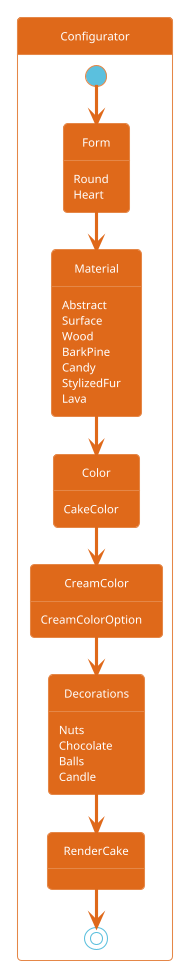 @startuml
!theme superhero

state Configurator {
  [*] --> Form
  Form --> Material
  Material --> Color
  Color --> CreamColor
  CreamColor --> Decorations
  Decorations --> RenderCake
  RenderCake --> [*]
}
Form:Round
Form:Heart

Material:Abstract
Material:Surface
Material:Wood
Material:BarkPine
Material:Candy
Material:StylizedFur
Material:Lava

Color:CakeColor
CreamColor:CreamColorOption
Decorations:Nuts
Decorations:Chocolate
Decorations:Balls
Decorations:Candle

@enduml
